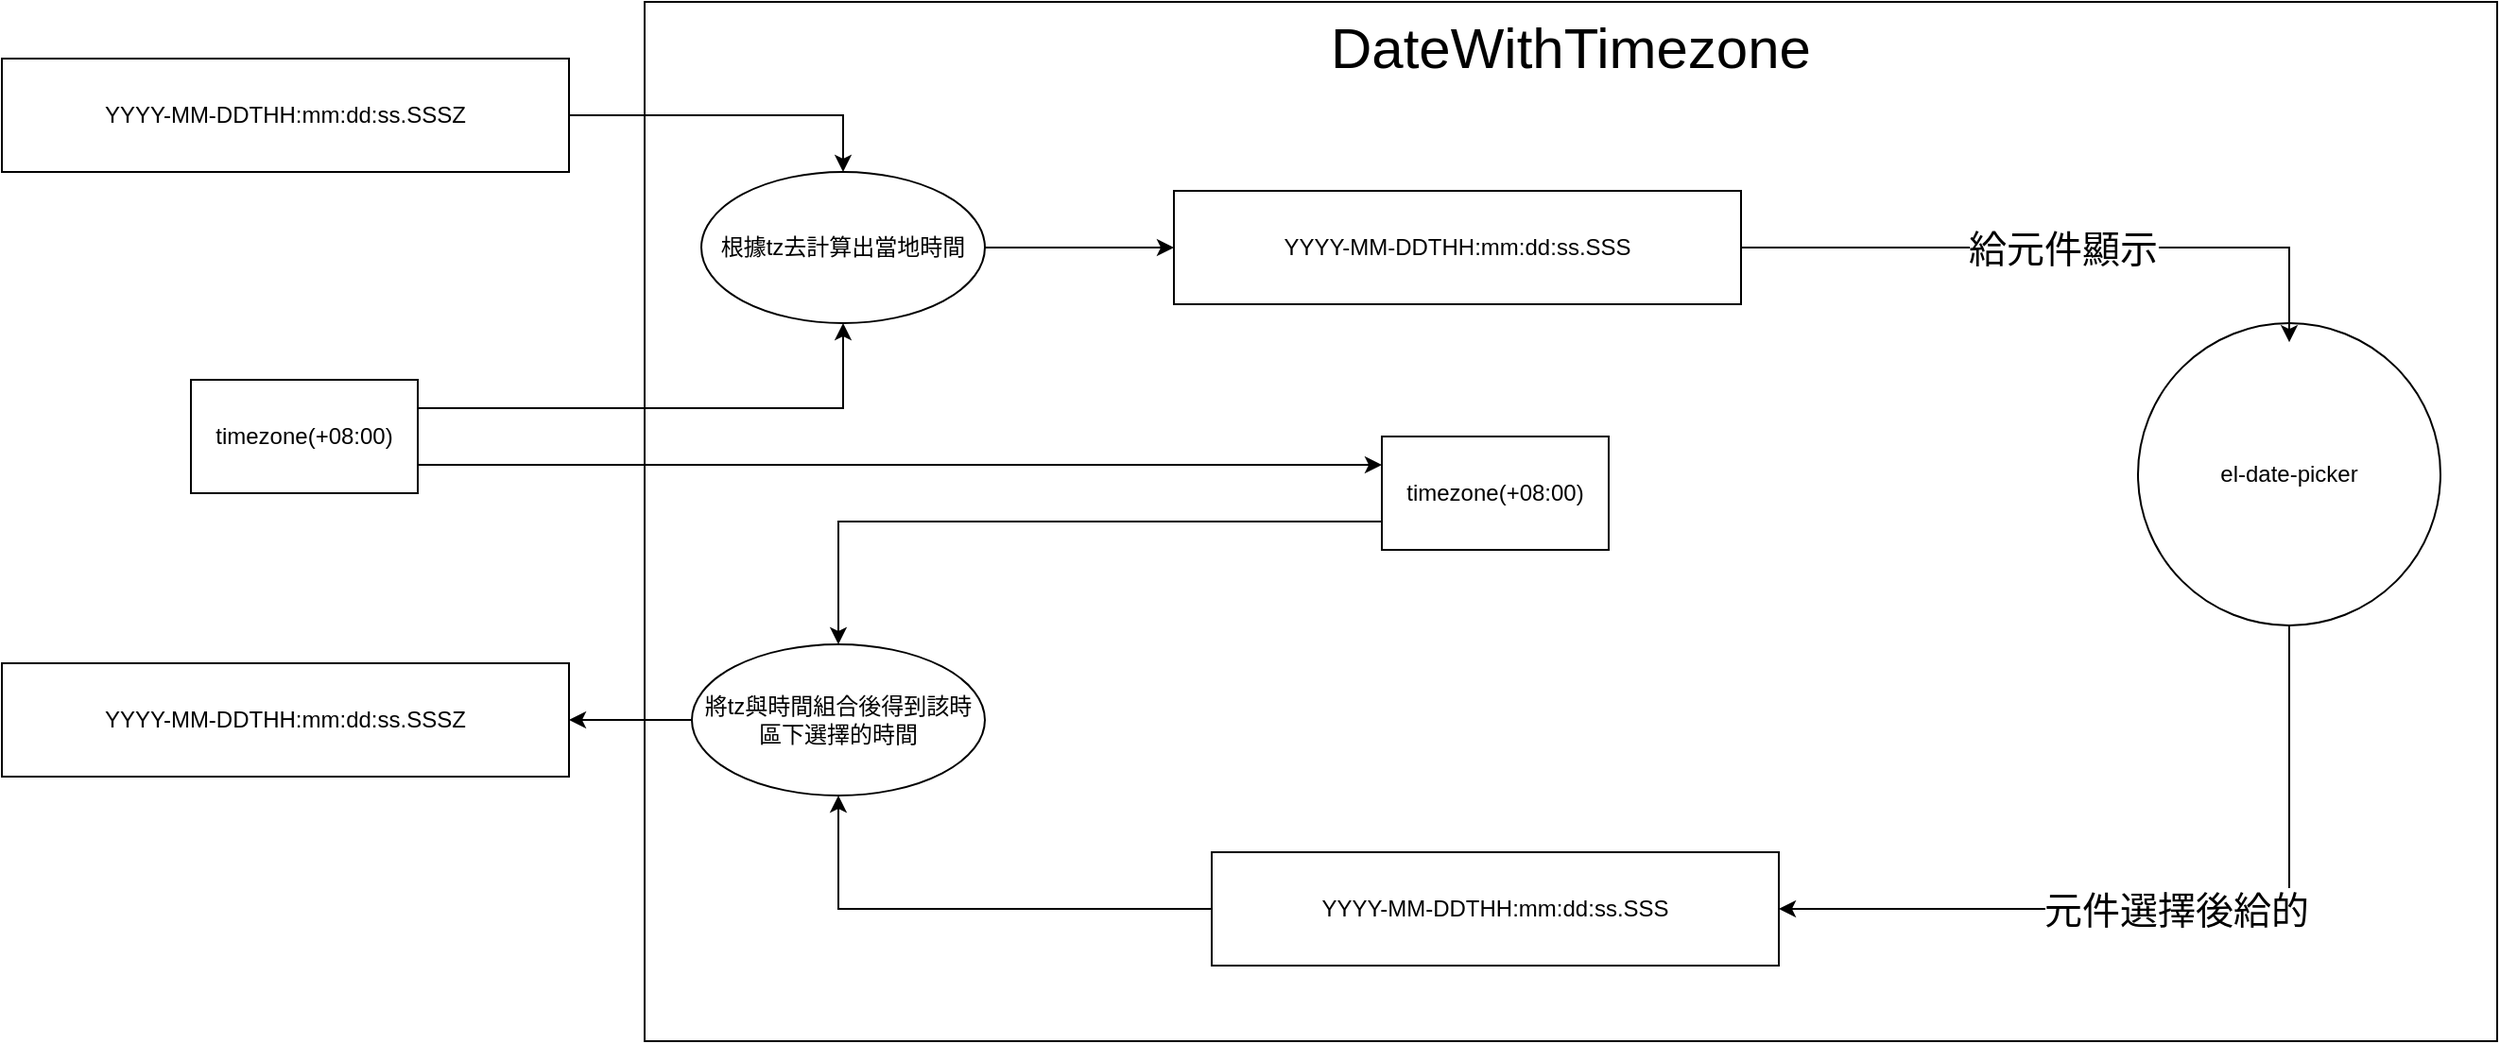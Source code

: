 <mxfile version="24.6.4" type="device">
  <diagram name="第 1 页" id="sXp1oJ9NolvIjt4hgAwN">
    <mxGraphModel dx="1351" dy="827" grid="1" gridSize="10" guides="1" tooltips="1" connect="1" arrows="1" fold="1" page="1" pageScale="1" pageWidth="827" pageHeight="1169" math="0" shadow="0">
      <root>
        <mxCell id="0" />
        <mxCell id="1" parent="0" />
        <mxCell id="YQWIzftYcYUJVdzoMg5K-9" style="edgeStyle=orthogonalEdgeStyle;rounded=0;orthogonalLoop=1;jettySize=auto;html=1;entryX=0.5;entryY=0;entryDx=0;entryDy=0;" edge="1" parent="1" source="YQWIzftYcYUJVdzoMg5K-1" target="YQWIzftYcYUJVdzoMg5K-8">
          <mxGeometry relative="1" as="geometry" />
        </mxCell>
        <mxCell id="YQWIzftYcYUJVdzoMg5K-1" value="YYYY-MM-DDTHH:mm:dd:ss.SSSZ" style="rounded=0;whiteSpace=wrap;html=1;" vertex="1" parent="1">
          <mxGeometry x="20" y="90" width="300" height="60" as="geometry" />
        </mxCell>
        <mxCell id="YQWIzftYcYUJVdzoMg5K-2" value="YYYY-MM-DDTHH:mm:dd:ss.SSS" style="rounded=0;whiteSpace=wrap;html=1;" vertex="1" parent="1">
          <mxGeometry x="640" y="160" width="300" height="60" as="geometry" />
        </mxCell>
        <mxCell id="YQWIzftYcYUJVdzoMg5K-10" style="edgeStyle=orthogonalEdgeStyle;rounded=0;orthogonalLoop=1;jettySize=auto;html=1;entryX=0.5;entryY=1;entryDx=0;entryDy=0;exitX=1;exitY=0.25;exitDx=0;exitDy=0;" edge="1" parent="1" source="YQWIzftYcYUJVdzoMg5K-3" target="YQWIzftYcYUJVdzoMg5K-8">
          <mxGeometry relative="1" as="geometry" />
        </mxCell>
        <mxCell id="YQWIzftYcYUJVdzoMg5K-12" style="edgeStyle=orthogonalEdgeStyle;rounded=0;orthogonalLoop=1;jettySize=auto;html=1;exitX=1;exitY=0.75;exitDx=0;exitDy=0;entryX=0;entryY=0.25;entryDx=0;entryDy=0;" edge="1" parent="1" source="YQWIzftYcYUJVdzoMg5K-3" target="YQWIzftYcYUJVdzoMg5K-4">
          <mxGeometry relative="1" as="geometry">
            <mxPoint x="710" y="305" as="targetPoint" />
          </mxGeometry>
        </mxCell>
        <mxCell id="YQWIzftYcYUJVdzoMg5K-3" value="timezone(+08:00)" style="rounded=0;whiteSpace=wrap;html=1;" vertex="1" parent="1">
          <mxGeometry x="120" y="260" width="120" height="60" as="geometry" />
        </mxCell>
        <mxCell id="YQWIzftYcYUJVdzoMg5K-19" style="edgeStyle=orthogonalEdgeStyle;rounded=0;orthogonalLoop=1;jettySize=auto;html=1;exitX=0;exitY=0.75;exitDx=0;exitDy=0;" edge="1" parent="1" source="YQWIzftYcYUJVdzoMg5K-4" target="YQWIzftYcYUJVdzoMg5K-17">
          <mxGeometry relative="1" as="geometry" />
        </mxCell>
        <mxCell id="YQWIzftYcYUJVdzoMg5K-4" value="timezone(+08:00)" style="rounded=0;whiteSpace=wrap;html=1;" vertex="1" parent="1">
          <mxGeometry x="750" y="290" width="120" height="60" as="geometry" />
        </mxCell>
        <mxCell id="YQWIzftYcYUJVdzoMg5K-20" style="edgeStyle=orthogonalEdgeStyle;rounded=0;orthogonalLoop=1;jettySize=auto;html=1;entryX=0.5;entryY=1;entryDx=0;entryDy=0;" edge="1" parent="1" source="YQWIzftYcYUJVdzoMg5K-5" target="YQWIzftYcYUJVdzoMg5K-17">
          <mxGeometry relative="1" as="geometry" />
        </mxCell>
        <mxCell id="YQWIzftYcYUJVdzoMg5K-5" value="YYYY-MM-DDTHH:mm:dd:ss.SSS" style="rounded=0;whiteSpace=wrap;html=1;" vertex="1" parent="1">
          <mxGeometry x="660" y="510" width="300" height="60" as="geometry" />
        </mxCell>
        <mxCell id="YQWIzftYcYUJVdzoMg5K-13" style="edgeStyle=orthogonalEdgeStyle;rounded=0;orthogonalLoop=1;jettySize=auto;html=1;entryX=0;entryY=0.5;entryDx=0;entryDy=0;" edge="1" parent="1" source="YQWIzftYcYUJVdzoMg5K-8" target="YQWIzftYcYUJVdzoMg5K-2">
          <mxGeometry relative="1" as="geometry" />
        </mxCell>
        <mxCell id="YQWIzftYcYUJVdzoMg5K-8" value="根據tz去計算出當地時間" style="ellipse;whiteSpace=wrap;html=1;" vertex="1" parent="1">
          <mxGeometry x="390" y="150" width="150" height="80" as="geometry" />
        </mxCell>
        <mxCell id="YQWIzftYcYUJVdzoMg5K-16" value="元件選擇後給的" style="edgeStyle=orthogonalEdgeStyle;rounded=0;orthogonalLoop=1;jettySize=auto;html=1;entryX=1;entryY=0.5;entryDx=0;entryDy=0;exitX=0.5;exitY=1;exitDx=0;exitDy=0;fontSize=20;" edge="1" parent="1" source="YQWIzftYcYUJVdzoMg5K-14" target="YQWIzftYcYUJVdzoMg5K-5">
          <mxGeometry relative="1" as="geometry">
            <mxPoint as="offset" />
          </mxGeometry>
        </mxCell>
        <mxCell id="YQWIzftYcYUJVdzoMg5K-14" value="el-date-picker" style="ellipse;whiteSpace=wrap;html=1;aspect=fixed;" vertex="1" parent="1">
          <mxGeometry x="1150" y="230" width="160" height="160" as="geometry" />
        </mxCell>
        <mxCell id="YQWIzftYcYUJVdzoMg5K-15" value="給元件顯示" style="edgeStyle=orthogonalEdgeStyle;rounded=0;orthogonalLoop=1;jettySize=auto;html=1;entryX=0.5;entryY=0.063;entryDx=0;entryDy=0;entryPerimeter=0;fontSize=20;" edge="1" parent="1" source="YQWIzftYcYUJVdzoMg5K-2" target="YQWIzftYcYUJVdzoMg5K-14">
          <mxGeometry relative="1" as="geometry" />
        </mxCell>
        <mxCell id="YQWIzftYcYUJVdzoMg5K-22" style="edgeStyle=orthogonalEdgeStyle;rounded=0;orthogonalLoop=1;jettySize=auto;html=1;" edge="1" parent="1" source="YQWIzftYcYUJVdzoMg5K-17" target="YQWIzftYcYUJVdzoMg5K-21">
          <mxGeometry relative="1" as="geometry" />
        </mxCell>
        <mxCell id="YQWIzftYcYUJVdzoMg5K-17" value="將tz與時間組合後得到該時區下選擇的時間" style="ellipse;whiteSpace=wrap;html=1;" vertex="1" parent="1">
          <mxGeometry x="385" y="400" width="155" height="80" as="geometry" />
        </mxCell>
        <mxCell id="YQWIzftYcYUJVdzoMg5K-21" value="YYYY-MM-DDTHH:mm:dd:ss.SSSZ" style="rounded=0;whiteSpace=wrap;html=1;" vertex="1" parent="1">
          <mxGeometry x="20" y="410" width="300" height="60" as="geometry" />
        </mxCell>
        <mxCell id="YQWIzftYcYUJVdzoMg5K-23" value="DateWithTimezone" style="rounded=0;whiteSpace=wrap;html=1;labelBackgroundColor=none;fontColor=default;fillColor=none;verticalAlign=top;fontSize=30;" vertex="1" parent="1">
          <mxGeometry x="360" y="60" width="980" height="550" as="geometry" />
        </mxCell>
      </root>
    </mxGraphModel>
  </diagram>
</mxfile>
